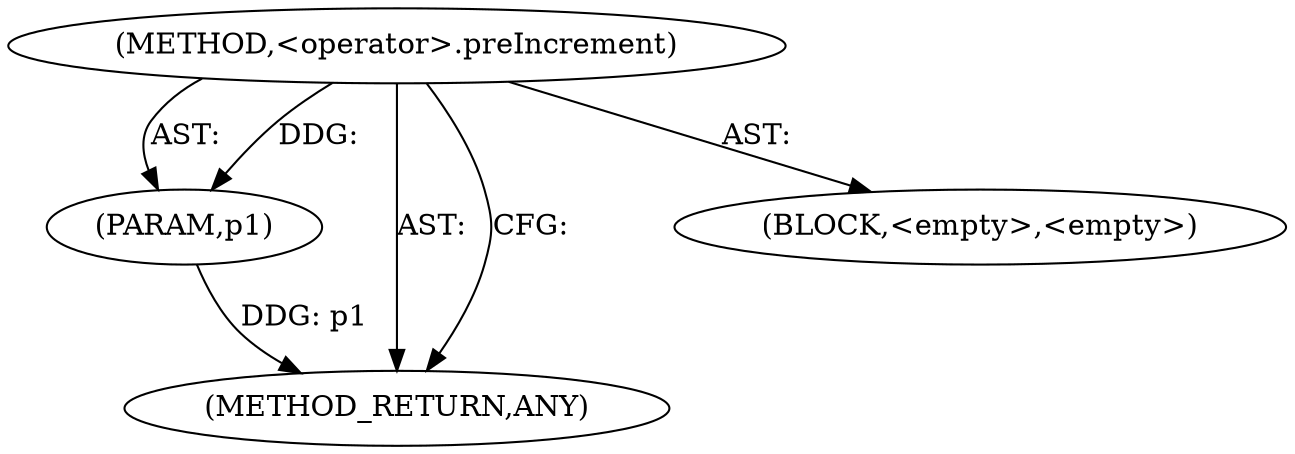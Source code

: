 digraph "&lt;operator&gt;.preIncrement" {  
"100072" [label = <(METHOD,&lt;operator&gt;.preIncrement)> ]
"100073" [label = <(PARAM,p1)> ]
"100074" [label = <(METHOD_RETURN,ANY)> ]
"100075" [label = <(BLOCK,&lt;empty&gt;,&lt;empty&gt;)> ]
  "100072" -> "100074"  [ label = "AST: "] 
  "100072" -> "100073"  [ label = "AST: "] 
  "100072" -> "100075"  [ label = "AST: "] 
  "100072" -> "100074"  [ label = "CFG: "] 
  "100073" -> "100074"  [ label = "DDG: p1"] 
  "100072" -> "100073"  [ label = "DDG: "] 
}

